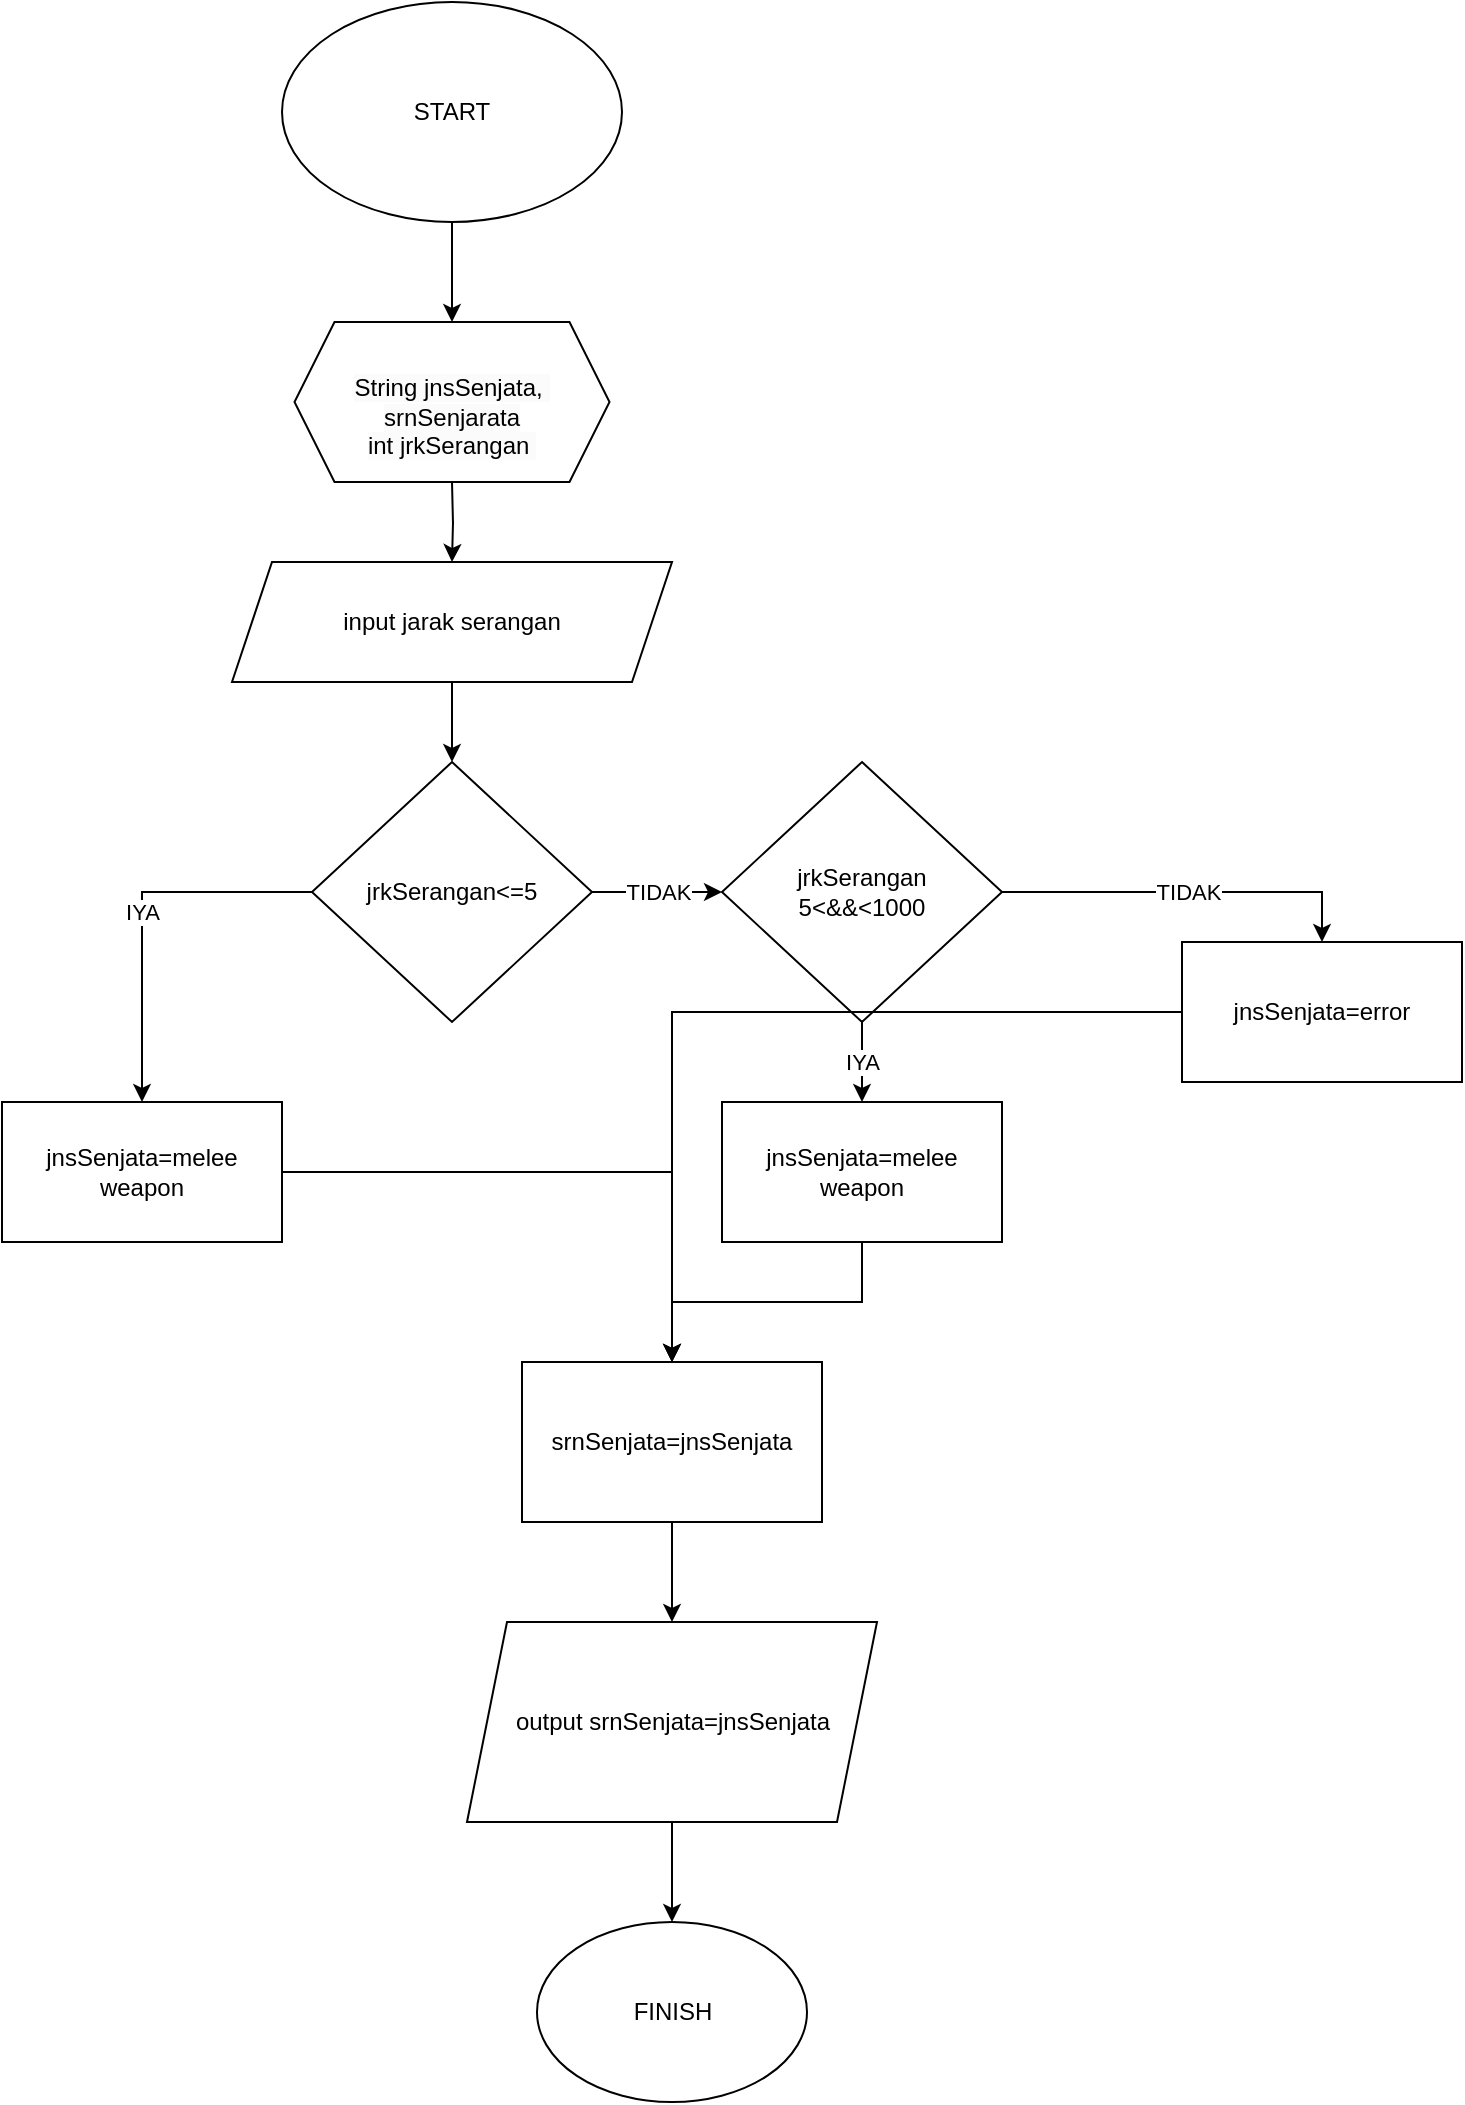 <mxfile version="22.0.0" type="device">
  <diagram name="Page-1" id="lNnUNEJ4t3xAOpOKaOEy">
    <mxGraphModel dx="1489" dy="813" grid="1" gridSize="10" guides="1" tooltips="1" connect="1" arrows="1" fold="1" page="1" pageScale="1" pageWidth="1654" pageHeight="1169" math="0" shadow="0">
      <root>
        <mxCell id="0" />
        <mxCell id="1" parent="0" />
        <mxCell id="aI4RM0p-WfsoR8eo8V1X-2" style="edgeStyle=orthogonalEdgeStyle;rounded=0;orthogonalLoop=1;jettySize=auto;html=1;" edge="1" parent="1" source="aI4RM0p-WfsoR8eo8V1X-1">
          <mxGeometry relative="1" as="geometry">
            <mxPoint x="655" y="200.0" as="targetPoint" />
          </mxGeometry>
        </mxCell>
        <mxCell id="aI4RM0p-WfsoR8eo8V1X-1" value="START" style="ellipse;whiteSpace=wrap;html=1;" vertex="1" parent="1">
          <mxGeometry x="570" y="40" width="170" height="110" as="geometry" />
        </mxCell>
        <mxCell id="aI4RM0p-WfsoR8eo8V1X-4" style="edgeStyle=orthogonalEdgeStyle;rounded=0;orthogonalLoop=1;jettySize=auto;html=1;" edge="1" parent="1">
          <mxGeometry relative="1" as="geometry">
            <mxPoint x="655" y="320" as="targetPoint" />
            <mxPoint x="655" y="280" as="sourcePoint" />
          </mxGeometry>
        </mxCell>
        <mxCell id="aI4RM0p-WfsoR8eo8V1X-5" value="&lt;br&gt;&lt;span style=&quot;color: rgb(0, 0, 0); font-family: Helvetica; font-size: 12px; font-style: normal; font-variant-ligatures: normal; font-variant-caps: normal; font-weight: 400; letter-spacing: normal; orphans: 2; text-align: center; text-indent: 0px; text-transform: none; widows: 2; word-spacing: 0px; -webkit-text-stroke-width: 0px; background-color: rgb(251, 251, 251); text-decoration-thickness: initial; text-decoration-style: initial; text-decoration-color: initial; float: none; display: inline !important;&quot;&gt;String jnsSenjata,&amp;nbsp;&lt;/span&gt;&lt;br style=&quot;border-color: var(--border-color); color: rgb(0, 0, 0); font-family: Helvetica; font-size: 12px; font-style: normal; font-variant-ligatures: normal; font-variant-caps: normal; font-weight: 400; letter-spacing: normal; orphans: 2; text-align: center; text-indent: 0px; text-transform: none; widows: 2; word-spacing: 0px; -webkit-text-stroke-width: 0px; background-color: rgb(251, 251, 251); text-decoration-thickness: initial; text-decoration-style: initial; text-decoration-color: initial;&quot;&gt;&lt;span style=&quot;color: rgb(0, 0, 0); font-family: Helvetica; font-size: 12px; font-style: normal; font-variant-ligatures: normal; font-variant-caps: normal; font-weight: 400; letter-spacing: normal; orphans: 2; text-align: center; text-indent: 0px; text-transform: none; widows: 2; word-spacing: 0px; -webkit-text-stroke-width: 0px; background-color: rgb(251, 251, 251); text-decoration-thickness: initial; text-decoration-style: initial; text-decoration-color: initial; float: none; display: inline !important;&quot;&gt;srnSenjarata&lt;br&gt;int jrkSerangan&amp;nbsp;&lt;/span&gt;&lt;br&gt;" style="shape=hexagon;perimeter=hexagonPerimeter2;whiteSpace=wrap;html=1;fixedSize=1;" vertex="1" parent="1">
          <mxGeometry x="576.25" y="200" width="157.5" height="80" as="geometry" />
        </mxCell>
        <mxCell id="aI4RM0p-WfsoR8eo8V1X-8" style="edgeStyle=orthogonalEdgeStyle;rounded=0;orthogonalLoop=1;jettySize=auto;html=1;entryX=0.5;entryY=0;entryDx=0;entryDy=0;" edge="1" parent="1" source="aI4RM0p-WfsoR8eo8V1X-6" target="aI4RM0p-WfsoR8eo8V1X-7">
          <mxGeometry relative="1" as="geometry" />
        </mxCell>
        <mxCell id="aI4RM0p-WfsoR8eo8V1X-6" value="input jarak serangan" style="shape=parallelogram;perimeter=parallelogramPerimeter;whiteSpace=wrap;html=1;fixedSize=1;" vertex="1" parent="1">
          <mxGeometry x="545" y="320" width="220" height="60" as="geometry" />
        </mxCell>
        <mxCell id="aI4RM0p-WfsoR8eo8V1X-11" value="IYA" style="edgeStyle=orthogonalEdgeStyle;rounded=0;orthogonalLoop=1;jettySize=auto;html=1;entryX=0.5;entryY=0;entryDx=0;entryDy=0;" edge="1" parent="1" source="aI4RM0p-WfsoR8eo8V1X-7" target="aI4RM0p-WfsoR8eo8V1X-10">
          <mxGeometry relative="1" as="geometry" />
        </mxCell>
        <mxCell id="aI4RM0p-WfsoR8eo8V1X-12" value="TIDAK" style="edgeStyle=orthogonalEdgeStyle;rounded=0;orthogonalLoop=1;jettySize=auto;html=1;entryX=0;entryY=0.5;entryDx=0;entryDy=0;" edge="1" parent="1" source="aI4RM0p-WfsoR8eo8V1X-7" target="aI4RM0p-WfsoR8eo8V1X-13">
          <mxGeometry relative="1" as="geometry">
            <mxPoint x="770" y="485" as="targetPoint" />
          </mxGeometry>
        </mxCell>
        <mxCell id="aI4RM0p-WfsoR8eo8V1X-7" value="jrkSerangan&amp;lt;=5" style="rhombus;whiteSpace=wrap;html=1;" vertex="1" parent="1">
          <mxGeometry x="585" y="420" width="140" height="130" as="geometry" />
        </mxCell>
        <mxCell id="aI4RM0p-WfsoR8eo8V1X-21" style="edgeStyle=orthogonalEdgeStyle;rounded=0;orthogonalLoop=1;jettySize=auto;html=1;entryX=0.5;entryY=0;entryDx=0;entryDy=0;" edge="1" parent="1" source="aI4RM0p-WfsoR8eo8V1X-10" target="aI4RM0p-WfsoR8eo8V1X-25">
          <mxGeometry relative="1" as="geometry">
            <mxPoint x="765" y="720" as="targetPoint" />
          </mxGeometry>
        </mxCell>
        <mxCell id="aI4RM0p-WfsoR8eo8V1X-10" value="jnsSenjata=melee weapon" style="rounded=0;whiteSpace=wrap;html=1;" vertex="1" parent="1">
          <mxGeometry x="430" y="590" width="140" height="70" as="geometry" />
        </mxCell>
        <mxCell id="aI4RM0p-WfsoR8eo8V1X-15" value="IYA" style="edgeStyle=orthogonalEdgeStyle;rounded=0;orthogonalLoop=1;jettySize=auto;html=1;" edge="1" parent="1" source="aI4RM0p-WfsoR8eo8V1X-13" target="aI4RM0p-WfsoR8eo8V1X-14">
          <mxGeometry relative="1" as="geometry" />
        </mxCell>
        <mxCell id="aI4RM0p-WfsoR8eo8V1X-18" value="TIDAK" style="edgeStyle=orthogonalEdgeStyle;rounded=0;orthogonalLoop=1;jettySize=auto;html=1;entryX=0.5;entryY=0;entryDx=0;entryDy=0;" edge="1" parent="1" source="aI4RM0p-WfsoR8eo8V1X-13" target="aI4RM0p-WfsoR8eo8V1X-17">
          <mxGeometry relative="1" as="geometry" />
        </mxCell>
        <mxCell id="aI4RM0p-WfsoR8eo8V1X-13" value="jrkSerangan &lt;br&gt;5&amp;lt;&amp;amp;&amp;amp;&amp;lt;1000" style="rhombus;whiteSpace=wrap;html=1;" vertex="1" parent="1">
          <mxGeometry x="790" y="420" width="140" height="130" as="geometry" />
        </mxCell>
        <mxCell id="aI4RM0p-WfsoR8eo8V1X-22" style="edgeStyle=orthogonalEdgeStyle;rounded=0;orthogonalLoop=1;jettySize=auto;html=1;entryX=0.5;entryY=0;entryDx=0;entryDy=0;" edge="1" parent="1" source="aI4RM0p-WfsoR8eo8V1X-14" target="aI4RM0p-WfsoR8eo8V1X-25">
          <mxGeometry relative="1" as="geometry">
            <mxPoint x="765" y="720" as="targetPoint" />
          </mxGeometry>
        </mxCell>
        <mxCell id="aI4RM0p-WfsoR8eo8V1X-14" value="jnsSenjata=melee weapon" style="rounded=0;whiteSpace=wrap;html=1;" vertex="1" parent="1">
          <mxGeometry x="790" y="590" width="140" height="70" as="geometry" />
        </mxCell>
        <mxCell id="aI4RM0p-WfsoR8eo8V1X-24" style="edgeStyle=orthogonalEdgeStyle;rounded=0;orthogonalLoop=1;jettySize=auto;html=1;entryX=0.5;entryY=0;entryDx=0;entryDy=0;" edge="1" parent="1" source="aI4RM0p-WfsoR8eo8V1X-17" target="aI4RM0p-WfsoR8eo8V1X-25">
          <mxGeometry relative="1" as="geometry">
            <mxPoint x="765" y="720" as="targetPoint" />
          </mxGeometry>
        </mxCell>
        <mxCell id="aI4RM0p-WfsoR8eo8V1X-17" value="jnsSenjata=error" style="rounded=0;whiteSpace=wrap;html=1;" vertex="1" parent="1">
          <mxGeometry x="1020" y="510" width="140" height="70" as="geometry" />
        </mxCell>
        <mxCell id="aI4RM0p-WfsoR8eo8V1X-27" style="edgeStyle=orthogonalEdgeStyle;rounded=0;orthogonalLoop=1;jettySize=auto;html=1;entryX=0.5;entryY=0;entryDx=0;entryDy=0;" edge="1" parent="1" source="aI4RM0p-WfsoR8eo8V1X-25" target="aI4RM0p-WfsoR8eo8V1X-26">
          <mxGeometry relative="1" as="geometry" />
        </mxCell>
        <mxCell id="aI4RM0p-WfsoR8eo8V1X-25" value="srnSenjata=jnsSenjata" style="rounded=0;whiteSpace=wrap;html=1;" vertex="1" parent="1">
          <mxGeometry x="690" y="720" width="150" height="80" as="geometry" />
        </mxCell>
        <mxCell id="aI4RM0p-WfsoR8eo8V1X-29" style="edgeStyle=orthogonalEdgeStyle;rounded=0;orthogonalLoop=1;jettySize=auto;html=1;entryX=0.5;entryY=0;entryDx=0;entryDy=0;" edge="1" parent="1" source="aI4RM0p-WfsoR8eo8V1X-26" target="aI4RM0p-WfsoR8eo8V1X-28">
          <mxGeometry relative="1" as="geometry" />
        </mxCell>
        <mxCell id="aI4RM0p-WfsoR8eo8V1X-26" value="output srnSenjata=jnsSenjata" style="shape=parallelogram;perimeter=parallelogramPerimeter;whiteSpace=wrap;html=1;fixedSize=1;" vertex="1" parent="1">
          <mxGeometry x="662.5" y="850" width="205" height="100" as="geometry" />
        </mxCell>
        <mxCell id="aI4RM0p-WfsoR8eo8V1X-28" value="FINISH" style="ellipse;whiteSpace=wrap;html=1;" vertex="1" parent="1">
          <mxGeometry x="697.5" y="1000" width="135" height="90" as="geometry" />
        </mxCell>
      </root>
    </mxGraphModel>
  </diagram>
</mxfile>
